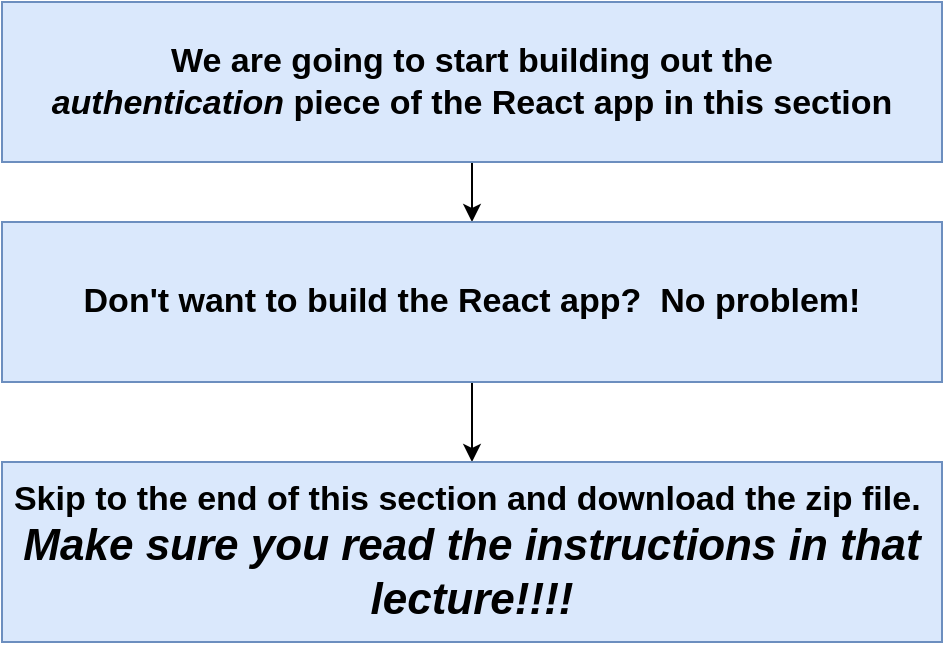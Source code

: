 <mxfile version="12.9.8" type="github" pages="5">
  <diagram id="edJ9AZm4-Rsh3tBSnPvG" name="01 - note">
    <mxGraphModel dx="751" dy="370" grid="1" gridSize="10" guides="1" tooltips="1" connect="1" arrows="1" fold="1" page="1" pageScale="1" pageWidth="1920" pageHeight="1200" math="0" shadow="0">
      <root>
        <mxCell id="mCJGzE72MrZ9HBQ7w_dw-0" />
        <mxCell id="mCJGzE72MrZ9HBQ7w_dw-1" parent="mCJGzE72MrZ9HBQ7w_dw-0" />
        <mxCell id="mCJGzE72MrZ9HBQ7w_dw-4" style="edgeStyle=orthogonalEdgeStyle;rounded=0;orthogonalLoop=1;jettySize=auto;html=1;exitX=0.5;exitY=1;exitDx=0;exitDy=0;fontSize=17;" edge="1" parent="mCJGzE72MrZ9HBQ7w_dw-1" source="mCJGzE72MrZ9HBQ7w_dw-2" target="mCJGzE72MrZ9HBQ7w_dw-3">
          <mxGeometry relative="1" as="geometry" />
        </mxCell>
        <mxCell id="mCJGzE72MrZ9HBQ7w_dw-2" value="We are going to start building out the &lt;i style=&quot;font-size: 17px;&quot;&gt;authentication&lt;/i&gt;&amp;nbsp;piece of the React app in this section" style="rounded=0;whiteSpace=wrap;html=1;fillColor=#dae8fc;strokeColor=#6c8ebf;fontStyle=1;fontSize=17;" vertex="1" parent="mCJGzE72MrZ9HBQ7w_dw-1">
          <mxGeometry x="540" y="140" width="470" height="80" as="geometry" />
        </mxCell>
        <mxCell id="mCJGzE72MrZ9HBQ7w_dw-6" style="edgeStyle=orthogonalEdgeStyle;rounded=0;orthogonalLoop=1;jettySize=auto;html=1;exitX=0.5;exitY=1;exitDx=0;exitDy=0;fontSize=17;" edge="1" parent="mCJGzE72MrZ9HBQ7w_dw-1" source="mCJGzE72MrZ9HBQ7w_dw-3" target="mCJGzE72MrZ9HBQ7w_dw-5">
          <mxGeometry relative="1" as="geometry" />
        </mxCell>
        <mxCell id="mCJGzE72MrZ9HBQ7w_dw-3" value="Don&#39;t want to build the React app?&amp;nbsp; No problem!" style="rounded=0;whiteSpace=wrap;html=1;fillColor=#dae8fc;strokeColor=#6c8ebf;fontStyle=1;fontSize=17;" vertex="1" parent="mCJGzE72MrZ9HBQ7w_dw-1">
          <mxGeometry x="540" y="250" width="470" height="80" as="geometry" />
        </mxCell>
        <mxCell id="mCJGzE72MrZ9HBQ7w_dw-5" value="Skip to the end of this section and download the zip file.&amp;nbsp; &lt;i&gt;&lt;font style=&quot;font-size: 22px&quot;&gt;Make sure you read the instructions in that lecture!!!!&lt;/font&gt;&lt;/i&gt;" style="rounded=0;whiteSpace=wrap;html=1;fillColor=#dae8fc;strokeColor=#6c8ebf;fontStyle=1;fontSize=17;" vertex="1" parent="mCJGzE72MrZ9HBQ7w_dw-1">
          <mxGeometry x="540" y="370" width="470" height="90" as="geometry" />
        </mxCell>
      </root>
    </mxGraphModel>
  </diagram>
  <diagram id="FHGRCvATMDRIMBuvAGX3" name="01 - client">
    <mxGraphModel dx="1036" dy="510" grid="1" gridSize="10" guides="1" tooltips="1" connect="1" arrows="1" fold="1" page="1" pageScale="1" pageWidth="1920" pageHeight="1200" math="0" shadow="0">
      <root>
        <mxCell id="0" />
        <mxCell id="1" parent="0" />
        <mxCell id="qvBDE1QiEwIdOmbbvgl6-10" value="" style="strokeWidth=1;shadow=0;dashed=0;align=center;html=1;shape=mxgraph.mockup.containers.browserWindow;rSize=0;strokeColor=#666666;strokeColor2=#008cff;strokeColor3=#c4c4c4;mainText=,;recursiveResize=0;fontSize=16;" vertex="1" parent="1">
          <mxGeometry x="510" y="190" width="450" height="350" as="geometry" />
        </mxCell>
        <mxCell id="qvBDE1QiEwIdOmbbvgl6-11" value="Page 1" style="strokeWidth=1;shadow=0;dashed=0;align=center;html=1;shape=mxgraph.mockup.containers.anchor;fontSize=17;fontColor=#666666;align=left;" vertex="1" parent="qvBDE1QiEwIdOmbbvgl6-10">
          <mxGeometry x="60" y="12" width="110" height="26" as="geometry" />
        </mxCell>
        <mxCell id="qvBDE1QiEwIdOmbbvgl6-12" value="" style="strokeWidth=1;shadow=0;dashed=0;align=center;html=1;shape=mxgraph.mockup.containers.anchor;rSize=0;fontSize=17;fontColor=#666666;align=left;" vertex="1" parent="qvBDE1QiEwIdOmbbvgl6-10">
          <mxGeometry x="130" y="60" width="250" height="26" as="geometry" />
        </mxCell>
        <mxCell id="qvBDE1QiEwIdOmbbvgl6-13" value="" style="rounded=0;whiteSpace=wrap;html=1;fontSize=16;" vertex="1" parent="qvBDE1QiEwIdOmbbvgl6-10">
          <mxGeometry y="110" width="450" height="40" as="geometry" />
        </mxCell>
        <mxCell id="qvBDE1QiEwIdOmbbvgl6-14" value="GitTix" style="text;html=1;strokeColor=none;fillColor=none;align=center;verticalAlign=middle;whiteSpace=wrap;rounded=0;fontSize=16;" vertex="1" parent="qvBDE1QiEwIdOmbbvgl6-10">
          <mxGeometry x="20" y="120" width="40" height="20" as="geometry" />
        </mxCell>
        <mxCell id="qvBDE1QiEwIdOmbbvgl6-15" value="Sign In" style="text;html=1;strokeColor=none;fillColor=none;align=center;verticalAlign=middle;whiteSpace=wrap;rounded=0;fontSize=16;" vertex="1" parent="qvBDE1QiEwIdOmbbvgl6-10">
          <mxGeometry x="360" y="120" width="70" height="20" as="geometry" />
        </mxCell>
        <mxCell id="qvBDE1QiEwIdOmbbvgl6-16" value="Sign Up" style="text;html=1;strokeColor=none;fillColor=none;align=center;verticalAlign=middle;whiteSpace=wrap;rounded=0;fontSize=16;" vertex="1" parent="qvBDE1QiEwIdOmbbvgl6-10">
          <mxGeometry x="280" y="120" width="70" height="20" as="geometry" />
        </mxCell>
        <mxCell id="qvBDE1QiEwIdOmbbvgl6-17" value="Email" style="text;html=1;strokeColor=none;fillColor=none;align=left;verticalAlign=middle;whiteSpace=wrap;rounded=0;fontSize=14;fontStyle=1" vertex="1" parent="qvBDE1QiEwIdOmbbvgl6-10">
          <mxGeometry x="20" y="190" width="40" height="20" as="geometry" />
        </mxCell>
        <mxCell id="qvBDE1QiEwIdOmbbvgl6-18" value="Password" style="text;html=1;strokeColor=none;fillColor=none;align=left;verticalAlign=middle;whiteSpace=wrap;rounded=0;fontSize=14;fontStyle=1" vertex="1" parent="qvBDE1QiEwIdOmbbvgl6-10">
          <mxGeometry x="20" y="245" width="40" height="20" as="geometry" />
        </mxCell>
        <mxCell id="qvBDE1QiEwIdOmbbvgl6-19" value="" style="rounded=0;whiteSpace=wrap;html=1;fontSize=14;align=left;" vertex="1" parent="qvBDE1QiEwIdOmbbvgl6-10">
          <mxGeometry x="20" y="210" width="190" height="25" as="geometry" />
        </mxCell>
        <mxCell id="qvBDE1QiEwIdOmbbvgl6-20" value="" style="rounded=0;whiteSpace=wrap;html=1;fontSize=14;align=left;" vertex="1" parent="qvBDE1QiEwIdOmbbvgl6-10">
          <mxGeometry x="20" y="265" width="190" height="25" as="geometry" />
        </mxCell>
        <mxCell id="qvBDE1QiEwIdOmbbvgl6-21" value="Sign Up" style="text;html=1;strokeColor=none;fillColor=none;align=left;verticalAlign=middle;whiteSpace=wrap;rounded=0;fontSize=19;fontStyle=1" vertex="1" parent="qvBDE1QiEwIdOmbbvgl6-10">
          <mxGeometry x="20" y="155" width="170" height="35" as="geometry" />
        </mxCell>
        <mxCell id="qvBDE1QiEwIdOmbbvgl6-22" value="Submit" style="rounded=1;whiteSpace=wrap;html=1;fontSize=14;align=center;fontStyle=1" vertex="1" parent="qvBDE1QiEwIdOmbbvgl6-10">
          <mxGeometry x="20" y="300" width="90" height="30" as="geometry" />
        </mxCell>
        <mxCell id="qvBDE1QiEwIdOmbbvgl6-23" value="" style="strokeWidth=1;shadow=0;dashed=0;align=center;html=1;shape=mxgraph.mockup.containers.browserWindow;rSize=0;strokeColor=#666666;strokeColor2=#008cff;strokeColor3=#c4c4c4;mainText=,;recursiveResize=0;fontSize=16;" vertex="1" parent="1">
          <mxGeometry x="980" y="190" width="450" height="350" as="geometry" />
        </mxCell>
        <mxCell id="qvBDE1QiEwIdOmbbvgl6-24" value="Page 1" style="strokeWidth=1;shadow=0;dashed=0;align=center;html=1;shape=mxgraph.mockup.containers.anchor;fontSize=17;fontColor=#666666;align=left;" vertex="1" parent="qvBDE1QiEwIdOmbbvgl6-23">
          <mxGeometry x="60" y="12" width="110" height="26" as="geometry" />
        </mxCell>
        <mxCell id="qvBDE1QiEwIdOmbbvgl6-25" value="" style="strokeWidth=1;shadow=0;dashed=0;align=center;html=1;shape=mxgraph.mockup.containers.anchor;rSize=0;fontSize=17;fontColor=#666666;align=left;" vertex="1" parent="qvBDE1QiEwIdOmbbvgl6-23">
          <mxGeometry x="130" y="60" width="250" height="26" as="geometry" />
        </mxCell>
        <mxCell id="qvBDE1QiEwIdOmbbvgl6-26" value="" style="rounded=0;whiteSpace=wrap;html=1;fontSize=16;" vertex="1" parent="qvBDE1QiEwIdOmbbvgl6-23">
          <mxGeometry y="110" width="450" height="40" as="geometry" />
        </mxCell>
        <mxCell id="qvBDE1QiEwIdOmbbvgl6-27" value="GitTix" style="text;html=1;strokeColor=none;fillColor=none;align=center;verticalAlign=middle;whiteSpace=wrap;rounded=0;fontSize=16;" vertex="1" parent="qvBDE1QiEwIdOmbbvgl6-23">
          <mxGeometry x="20" y="120" width="40" height="20" as="geometry" />
        </mxCell>
        <mxCell id="qvBDE1QiEwIdOmbbvgl6-28" value="Sign In" style="text;html=1;strokeColor=none;fillColor=none;align=center;verticalAlign=middle;whiteSpace=wrap;rounded=0;fontSize=16;" vertex="1" parent="qvBDE1QiEwIdOmbbvgl6-23">
          <mxGeometry x="360" y="120" width="70" height="20" as="geometry" />
        </mxCell>
        <mxCell id="qvBDE1QiEwIdOmbbvgl6-29" value="Sign Up" style="text;html=1;strokeColor=none;fillColor=none;align=center;verticalAlign=middle;whiteSpace=wrap;rounded=0;fontSize=16;" vertex="1" parent="qvBDE1QiEwIdOmbbvgl6-23">
          <mxGeometry x="280" y="120" width="70" height="20" as="geometry" />
        </mxCell>
        <mxCell id="qvBDE1QiEwIdOmbbvgl6-30" value="Email" style="text;html=1;strokeColor=none;fillColor=none;align=left;verticalAlign=middle;whiteSpace=wrap;rounded=0;fontSize=14;fontStyle=1" vertex="1" parent="qvBDE1QiEwIdOmbbvgl6-23">
          <mxGeometry x="20" y="190" width="40" height="20" as="geometry" />
        </mxCell>
        <mxCell id="qvBDE1QiEwIdOmbbvgl6-31" value="Password" style="text;html=1;strokeColor=none;fillColor=none;align=left;verticalAlign=middle;whiteSpace=wrap;rounded=0;fontSize=14;fontStyle=1" vertex="1" parent="qvBDE1QiEwIdOmbbvgl6-23">
          <mxGeometry x="20" y="245" width="40" height="20" as="geometry" />
        </mxCell>
        <mxCell id="qvBDE1QiEwIdOmbbvgl6-32" value="" style="rounded=0;whiteSpace=wrap;html=1;fontSize=14;align=left;" vertex="1" parent="qvBDE1QiEwIdOmbbvgl6-23">
          <mxGeometry x="20" y="210" width="190" height="25" as="geometry" />
        </mxCell>
        <mxCell id="qvBDE1QiEwIdOmbbvgl6-33" value="" style="rounded=0;whiteSpace=wrap;html=1;fontSize=14;align=left;" vertex="1" parent="qvBDE1QiEwIdOmbbvgl6-23">
          <mxGeometry x="20" y="265" width="190" height="25" as="geometry" />
        </mxCell>
        <mxCell id="qvBDE1QiEwIdOmbbvgl6-34" value="Sign In" style="text;html=1;strokeColor=none;fillColor=none;align=left;verticalAlign=middle;whiteSpace=wrap;rounded=0;fontSize=19;fontStyle=1" vertex="1" parent="qvBDE1QiEwIdOmbbvgl6-23">
          <mxGeometry x="20" y="155" width="170" height="35" as="geometry" />
        </mxCell>
        <mxCell id="qvBDE1QiEwIdOmbbvgl6-35" value="Submit" style="rounded=1;whiteSpace=wrap;html=1;fontSize=14;align=center;fontStyle=1" vertex="1" parent="qvBDE1QiEwIdOmbbvgl6-23">
          <mxGeometry x="20" y="300" width="90" height="30" as="geometry" />
        </mxCell>
        <mxCell id="qvBDE1QiEwIdOmbbvgl6-36" value="" style="strokeWidth=1;shadow=0;dashed=0;align=center;html=1;shape=mxgraph.mockup.containers.browserWindow;rSize=0;strokeColor=#666666;strokeColor2=#008cff;strokeColor3=#c4c4c4;mainText=,;recursiveResize=0;fontSize=16;" vertex="1" parent="1">
          <mxGeometry x="1450" y="190" width="450" height="350" as="geometry" />
        </mxCell>
        <mxCell id="qvBDE1QiEwIdOmbbvgl6-37" value="Page 1" style="strokeWidth=1;shadow=0;dashed=0;align=center;html=1;shape=mxgraph.mockup.containers.anchor;fontSize=17;fontColor=#666666;align=left;" vertex="1" parent="qvBDE1QiEwIdOmbbvgl6-36">
          <mxGeometry x="60" y="12" width="110" height="26" as="geometry" />
        </mxCell>
        <mxCell id="qvBDE1QiEwIdOmbbvgl6-38" value="" style="strokeWidth=1;shadow=0;dashed=0;align=center;html=1;shape=mxgraph.mockup.containers.anchor;rSize=0;fontSize=17;fontColor=#666666;align=left;" vertex="1" parent="qvBDE1QiEwIdOmbbvgl6-36">
          <mxGeometry x="130" y="60" width="250" height="26" as="geometry" />
        </mxCell>
        <mxCell id="qvBDE1QiEwIdOmbbvgl6-39" value="" style="rounded=0;whiteSpace=wrap;html=1;fontSize=16;" vertex="1" parent="qvBDE1QiEwIdOmbbvgl6-36">
          <mxGeometry y="110" width="450" height="40" as="geometry" />
        </mxCell>
        <mxCell id="qvBDE1QiEwIdOmbbvgl6-40" value="GitTix" style="text;html=1;strokeColor=none;fillColor=none;align=center;verticalAlign=middle;whiteSpace=wrap;rounded=0;fontSize=16;" vertex="1" parent="qvBDE1QiEwIdOmbbvgl6-36">
          <mxGeometry x="20" y="120" width="40" height="20" as="geometry" />
        </mxCell>
        <mxCell id="qvBDE1QiEwIdOmbbvgl6-41" value="Sign Out" style="text;html=1;strokeColor=none;fillColor=none;align=center;verticalAlign=middle;whiteSpace=wrap;rounded=0;fontSize=16;" vertex="1" parent="qvBDE1QiEwIdOmbbvgl6-36">
          <mxGeometry x="360" y="120" width="70" height="20" as="geometry" />
        </mxCell>
        <mxCell id="qvBDE1QiEwIdOmbbvgl6-43" value="You are signed in" style="text;html=1;strokeColor=none;fillColor=none;align=left;verticalAlign=middle;whiteSpace=wrap;rounded=0;fontSize=19;fontStyle=1" vertex="1" parent="qvBDE1QiEwIdOmbbvgl6-36">
          <mxGeometry x="20" y="165" width="170" height="20" as="geometry" />
        </mxCell>
        <mxCell id="qvBDE1QiEwIdOmbbvgl6-93" value="" style="strokeWidth=1;shadow=0;dashed=0;align=center;html=1;shape=mxgraph.mockup.containers.browserWindow;rSize=0;strokeColor=#666666;strokeColor2=#008cff;strokeColor3=#c4c4c4;mainText=,;recursiveResize=0;fontSize=16;" vertex="1" parent="1">
          <mxGeometry x="50" y="190" width="450" height="350" as="geometry" />
        </mxCell>
        <mxCell id="qvBDE1QiEwIdOmbbvgl6-94" value="Page 1" style="strokeWidth=1;shadow=0;dashed=0;align=center;html=1;shape=mxgraph.mockup.containers.anchor;fontSize=17;fontColor=#666666;align=left;" vertex="1" parent="qvBDE1QiEwIdOmbbvgl6-93">
          <mxGeometry x="60" y="12" width="110" height="26" as="geometry" />
        </mxCell>
        <mxCell id="qvBDE1QiEwIdOmbbvgl6-95" value="" style="strokeWidth=1;shadow=0;dashed=0;align=center;html=1;shape=mxgraph.mockup.containers.anchor;rSize=0;fontSize=17;fontColor=#666666;align=left;" vertex="1" parent="qvBDE1QiEwIdOmbbvgl6-93">
          <mxGeometry x="130" y="60" width="250" height="26" as="geometry" />
        </mxCell>
        <mxCell id="qvBDE1QiEwIdOmbbvgl6-96" value="" style="rounded=0;whiteSpace=wrap;html=1;fontSize=16;" vertex="1" parent="qvBDE1QiEwIdOmbbvgl6-93">
          <mxGeometry y="110" width="450" height="40" as="geometry" />
        </mxCell>
        <mxCell id="qvBDE1QiEwIdOmbbvgl6-97" value="GitTix" style="text;html=1;strokeColor=none;fillColor=none;align=center;verticalAlign=middle;whiteSpace=wrap;rounded=0;fontSize=16;" vertex="1" parent="qvBDE1QiEwIdOmbbvgl6-93">
          <mxGeometry x="20" y="120" width="40" height="20" as="geometry" />
        </mxCell>
        <mxCell id="qvBDE1QiEwIdOmbbvgl6-98" value="Sign In" style="text;html=1;strokeColor=none;fillColor=none;align=center;verticalAlign=middle;whiteSpace=wrap;rounded=0;fontSize=16;" vertex="1" parent="qvBDE1QiEwIdOmbbvgl6-93">
          <mxGeometry x="360" y="120" width="70" height="20" as="geometry" />
        </mxCell>
        <mxCell id="qvBDE1QiEwIdOmbbvgl6-99" value="Sign Up" style="text;html=1;strokeColor=none;fillColor=none;align=center;verticalAlign=middle;whiteSpace=wrap;rounded=0;fontSize=16;" vertex="1" parent="qvBDE1QiEwIdOmbbvgl6-93">
          <mxGeometry x="280" y="120" width="70" height="20" as="geometry" />
        </mxCell>
        <mxCell id="qvBDE1QiEwIdOmbbvgl6-104" value="You are not signed in" style="text;html=1;strokeColor=none;fillColor=none;align=left;verticalAlign=middle;whiteSpace=wrap;rounded=0;fontSize=19;fontStyle=1" vertex="1" parent="qvBDE1QiEwIdOmbbvgl6-93">
          <mxGeometry x="20" y="155" width="270" height="35" as="geometry" />
        </mxCell>
      </root>
    </mxGraphModel>
  </diagram>
  <diagram id="Vn1XtZ_x-dNDzHAX8xB6" name="04 - trad">
    <mxGraphModel dx="1113" dy="547" grid="1" gridSize="10" guides="1" tooltips="1" connect="1" arrows="1" fold="1" page="1" pageScale="1" pageWidth="1920" pageHeight="1200" math="0" shadow="0">
      <root>
        <mxCell id="2bFGDn3wjoXoDoZjn42_-0" />
        <mxCell id="2bFGDn3wjoXoDoZjn42_-1" parent="2bFGDn3wjoXoDoZjn42_-0" />
        <mxCell id="2bFGDn3wjoXoDoZjn42_-2" value="Client" style="rounded=0;whiteSpace=wrap;html=1;fillColor=#f5f5f5;strokeColor=#666666;fontColor=#333333;fontStyle=1;fontSize=19;" vertex="1" parent="2bFGDn3wjoXoDoZjn42_-1">
          <mxGeometry x="870" y="260" width="190" height="35" as="geometry" />
        </mxCell>
        <mxCell id="2bFGDn3wjoXoDoZjn42_-3" value="" style="rounded=0;whiteSpace=wrap;html=1;fillColor=#f5f5f5;strokeColor=#666666;fontColor=#333333;fontStyle=1;fontSize=19;" vertex="1" parent="2bFGDn3wjoXoDoZjn42_-1">
          <mxGeometry x="870" y="295" width="190" height="305" as="geometry" />
        </mxCell>
        <mxCell id="2bFGDn3wjoXoDoZjn42_-4" value="Normal React App" style="rounded=0;whiteSpace=wrap;html=1;fontSize=15;fontStyle=1" vertex="1" parent="2bFGDn3wjoXoDoZjn42_-1">
          <mxGeometry x="900" y="390" width="130" height="90" as="geometry" />
        </mxCell>
        <mxCell id="2bFGDn3wjoXoDoZjn42_-5" value="" style="endArrow=classic;html=1;fontSize=15;" edge="1" parent="2bFGDn3wjoXoDoZjn42_-1">
          <mxGeometry width="50" height="50" relative="1" as="geometry">
            <mxPoint x="660" y="325" as="sourcePoint" />
            <mxPoint x="870" y="325" as="targetPoint" />
          </mxGeometry>
        </mxCell>
        <mxCell id="2bFGDn3wjoXoDoZjn42_-6" value="Request" style="rounded=0;whiteSpace=wrap;html=1;fontSize=15;fillColor=#dae8fc;strokeColor=#6c8ebf;fontStyle=1" vertex="1" parent="2bFGDn3wjoXoDoZjn42_-1">
          <mxGeometry x="694" y="265" width="146" height="30" as="geometry" />
        </mxCell>
        <mxCell id="2bFGDn3wjoXoDoZjn42_-7" value="" style="endArrow=classic;html=1;fontSize=15;" edge="1" parent="2bFGDn3wjoXoDoZjn42_-1">
          <mxGeometry width="50" height="50" relative="1" as="geometry">
            <mxPoint x="870" y="340.26" as="sourcePoint" />
            <mxPoint x="660" y="340" as="targetPoint" />
          </mxGeometry>
        </mxCell>
        <mxCell id="2bFGDn3wjoXoDoZjn42_-8" value="Response" style="rounded=0;whiteSpace=wrap;html=1;fontSize=15;fillColor=#dae8fc;strokeColor=#6c8ebf;fontStyle=1" vertex="1" parent="2bFGDn3wjoXoDoZjn42_-1">
          <mxGeometry x="694" y="340.26" width="150" height="30" as="geometry" />
        </mxCell>
        <mxCell id="2bFGDn3wjoXoDoZjn42_-9" value="HTML file with some script tags" style="rounded=0;whiteSpace=wrap;html=1;fontSize=15;fillColor=#dae8fc;strokeColor=#6c8ebf;" vertex="1" parent="2bFGDn3wjoXoDoZjn42_-1">
          <mxGeometry x="694" y="370.26" width="150" height="45" as="geometry" />
        </mxCell>
        <mxCell id="2bFGDn3wjoXoDoZjn42_-10" value="" style="strokeWidth=1;shadow=0;dashed=0;align=center;html=1;shape=mxgraph.mockup.containers.browserWindow;rSize=0;strokeColor=#666666;strokeColor2=#008cff;strokeColor3=#c4c4c4;mainText=,;recursiveResize=0;fontSize=29;" vertex="1" parent="2bFGDn3wjoXoDoZjn42_-1">
          <mxGeometry x="356" y="250" width="304" height="540" as="geometry" />
        </mxCell>
        <mxCell id="2bFGDn3wjoXoDoZjn42_-11" value="Page 1" style="strokeWidth=1;shadow=0;dashed=0;align=center;html=1;shape=mxgraph.mockup.containers.anchor;fontSize=17;fontColor=#666666;align=left;" vertex="1" parent="2bFGDn3wjoXoDoZjn42_-10">
          <mxGeometry x="60" y="12" width="110" height="26" as="geometry" />
        </mxCell>
        <mxCell id="2bFGDn3wjoXoDoZjn42_-12" value="ticketing.dev" style="strokeWidth=1;shadow=0;dashed=0;align=center;html=1;shape=mxgraph.mockup.containers.anchor;rSize=0;fontSize=17;fontColor=#666666;align=left;" vertex="1" parent="2bFGDn3wjoXoDoZjn42_-10">
          <mxGeometry x="130" y="60" width="250" height="26" as="geometry" />
        </mxCell>
        <mxCell id="2bFGDn3wjoXoDoZjn42_-13" value="&lt;span style=&quot;font-weight: normal&quot;&gt;GET ticketing.dev&lt;/span&gt;" style="rounded=0;whiteSpace=wrap;html=1;fontSize=15;fillColor=#dae8fc;strokeColor=#6c8ebf;fontStyle=1" vertex="1" parent="2bFGDn3wjoXoDoZjn42_-1">
          <mxGeometry x="694" y="295" width="146" height="30" as="geometry" />
        </mxCell>
        <mxCell id="2bFGDn3wjoXoDoZjn42_-14" value="" style="endArrow=classic;html=1;fontSize=15;" edge="1" parent="2bFGDn3wjoXoDoZjn42_-1">
          <mxGeometry width="50" height="50" relative="1" as="geometry">
            <mxPoint x="660" y="520" as="sourcePoint" />
            <mxPoint x="870" y="520" as="targetPoint" />
          </mxGeometry>
        </mxCell>
        <mxCell id="2bFGDn3wjoXoDoZjn42_-15" value="Request" style="rounded=0;whiteSpace=wrap;html=1;fontSize=15;fillColor=#dae8fc;strokeColor=#6c8ebf;fontStyle=1" vertex="1" parent="2bFGDn3wjoXoDoZjn42_-1">
          <mxGeometry x="694" y="460" width="146" height="30" as="geometry" />
        </mxCell>
        <mxCell id="2bFGDn3wjoXoDoZjn42_-16" value="&lt;span style=&quot;font-weight: normal&quot;&gt;I need JS files&lt;/span&gt;" style="rounded=0;whiteSpace=wrap;html=1;fontSize=15;fillColor=#dae8fc;strokeColor=#6c8ebf;fontStyle=1" vertex="1" parent="2bFGDn3wjoXoDoZjn42_-1">
          <mxGeometry x="694" y="490" width="146" height="30" as="geometry" />
        </mxCell>
        <mxCell id="2bFGDn3wjoXoDoZjn42_-17" value="" style="endArrow=classic;html=1;fontSize=15;" edge="1" parent="2bFGDn3wjoXoDoZjn42_-1">
          <mxGeometry width="50" height="50" relative="1" as="geometry">
            <mxPoint x="870" y="540.26" as="sourcePoint" />
            <mxPoint x="660" y="540" as="targetPoint" />
          </mxGeometry>
        </mxCell>
        <mxCell id="2bFGDn3wjoXoDoZjn42_-18" value="Response" style="rounded=0;whiteSpace=wrap;html=1;fontSize=15;fillColor=#dae8fc;strokeColor=#6c8ebf;fontStyle=1" vertex="1" parent="2bFGDn3wjoXoDoZjn42_-1">
          <mxGeometry x="694" y="540.26" width="150" height="30" as="geometry" />
        </mxCell>
        <mxCell id="2bFGDn3wjoXoDoZjn42_-19" value="JS Files" style="rounded=0;whiteSpace=wrap;html=1;fontSize=15;fillColor=#dae8fc;strokeColor=#6c8ebf;" vertex="1" parent="2bFGDn3wjoXoDoZjn42_-1">
          <mxGeometry x="694" y="570.26" width="150" height="29.74" as="geometry" />
        </mxCell>
        <mxCell id="2bFGDn3wjoXoDoZjn42_-20" value="" style="endArrow=classic;html=1;fontSize=15;" edge="1" parent="2bFGDn3wjoXoDoZjn42_-1">
          <mxGeometry width="50" height="50" relative="1" as="geometry">
            <mxPoint x="660" y="710" as="sourcePoint" />
            <mxPoint x="870" y="710" as="targetPoint" />
          </mxGeometry>
        </mxCell>
        <mxCell id="2bFGDn3wjoXoDoZjn42_-21" value="Request" style="rounded=0;whiteSpace=wrap;html=1;fontSize=15;fillColor=#dae8fc;strokeColor=#6c8ebf;fontStyle=1" vertex="1" parent="2bFGDn3wjoXoDoZjn42_-1">
          <mxGeometry x="694" y="650" width="146" height="30" as="geometry" />
        </mxCell>
        <mxCell id="2bFGDn3wjoXoDoZjn42_-22" value="&lt;span style=&quot;font-weight: normal&quot;&gt;I need data&lt;/span&gt;" style="rounded=0;whiteSpace=wrap;html=1;fontSize=15;fillColor=#dae8fc;strokeColor=#6c8ebf;fontStyle=1" vertex="1" parent="2bFGDn3wjoXoDoZjn42_-1">
          <mxGeometry x="694" y="680" width="146" height="30" as="geometry" />
        </mxCell>
        <mxCell id="2bFGDn3wjoXoDoZjn42_-23" value="" style="endArrow=classic;html=1;fontSize=15;" edge="1" parent="2bFGDn3wjoXoDoZjn42_-1">
          <mxGeometry width="50" height="50" relative="1" as="geometry">
            <mxPoint x="870" y="730.26" as="sourcePoint" />
            <mxPoint x="660" y="730" as="targetPoint" />
          </mxGeometry>
        </mxCell>
        <mxCell id="2bFGDn3wjoXoDoZjn42_-24" value="Response" style="rounded=0;whiteSpace=wrap;html=1;fontSize=15;fillColor=#dae8fc;strokeColor=#6c8ebf;fontStyle=1" vertex="1" parent="2bFGDn3wjoXoDoZjn42_-1">
          <mxGeometry x="694" y="730.26" width="150" height="30" as="geometry" />
        </mxCell>
        <mxCell id="2bFGDn3wjoXoDoZjn42_-25" value="Orders Data" style="rounded=0;whiteSpace=wrap;html=1;fontSize=15;fillColor=#dae8fc;strokeColor=#6c8ebf;" vertex="1" parent="2bFGDn3wjoXoDoZjn42_-1">
          <mxGeometry x="694" y="760.26" width="150" height="29.74" as="geometry" />
        </mxCell>
        <mxCell id="2bFGDn3wjoXoDoZjn42_-26" value="Orders Service" style="rounded=0;whiteSpace=wrap;html=1;fillColor=#f5f5f5;strokeColor=#666666;fontColor=#333333;fontStyle=1;fontSize=19;" vertex="1" parent="2bFGDn3wjoXoDoZjn42_-1">
          <mxGeometry x="870" y="670" width="190" height="35" as="geometry" />
        </mxCell>
        <mxCell id="2bFGDn3wjoXoDoZjn42_-27" value="" style="rounded=0;whiteSpace=wrap;html=1;fillColor=#f5f5f5;strokeColor=#666666;fontColor=#333333;fontStyle=1;fontSize=19;" vertex="1" parent="2bFGDn3wjoXoDoZjn42_-1">
          <mxGeometry x="870" y="705" width="190" height="60" as="geometry" />
        </mxCell>
        <mxCell id="2bFGDn3wjoXoDoZjn42_-28" value="Express" style="rounded=0;whiteSpace=wrap;html=1;fontSize=15;" vertex="1" parent="2bFGDn3wjoXoDoZjn42_-1">
          <mxGeometry x="900" y="710" width="130" height="50" as="geometry" />
        </mxCell>
      </root>
    </mxGraphModel>
  </diagram>
  <diagram id="_Q_HvAKNBjRP4u1qI95r" name="02 - ssr">
    <mxGraphModel dx="939" dy="462" grid="1" gridSize="10" guides="1" tooltips="1" connect="1" arrows="1" fold="1" page="1" pageScale="1" pageWidth="1920" pageHeight="1200" math="0" shadow="0">
      <root>
        <mxCell id="14vCdRyNFTfZvr1_5gJS-0" />
        <mxCell id="14vCdRyNFTfZvr1_5gJS-1" parent="14vCdRyNFTfZvr1_5gJS-0" />
        <mxCell id="14vCdRyNFTfZvr1_5gJS-22" value="" style="rounded=0;whiteSpace=wrap;html=1;fontSize=17;" vertex="1" parent="14vCdRyNFTfZvr1_5gJS-1">
          <mxGeometry x="855" y="200" width="445" height="288" as="geometry" />
        </mxCell>
        <mxCell id="14vCdRyNFTfZvr1_5gJS-2" value="Client" style="rounded=0;whiteSpace=wrap;html=1;fillColor=#f5f5f5;strokeColor=#666666;fontColor=#333333;fontStyle=1;fontSize=19;" vertex="1" parent="14vCdRyNFTfZvr1_5gJS-1">
          <mxGeometry x="870" y="260" width="120" height="35" as="geometry" />
        </mxCell>
        <mxCell id="14vCdRyNFTfZvr1_5gJS-3" style="edgeStyle=orthogonalEdgeStyle;rounded=0;orthogonalLoop=1;jettySize=auto;html=1;exitX=1;exitY=0.5;exitDx=0;exitDy=0;strokeColor=#000000;strokeWidth=1;fontSize=19;" edge="1" parent="14vCdRyNFTfZvr1_5gJS-1" source="14vCdRyNFTfZvr1_5gJS-5" target="14vCdRyNFTfZvr1_5gJS-17">
          <mxGeometry relative="1" as="geometry" />
        </mxCell>
        <mxCell id="14vCdRyNFTfZvr1_5gJS-4" style="edgeStyle=orthogonalEdgeStyle;rounded=0;orthogonalLoop=1;jettySize=auto;html=1;exitX=1;exitY=0.5;exitDx=0;exitDy=0;entryX=0;entryY=0.417;entryDx=0;entryDy=0;entryPerimeter=0;strokeColor=#000000;strokeWidth=1;fontSize=19;" edge="1" parent="14vCdRyNFTfZvr1_5gJS-1" source="14vCdRyNFTfZvr1_5gJS-5" target="14vCdRyNFTfZvr1_5gJS-20">
          <mxGeometry relative="1" as="geometry" />
        </mxCell>
        <mxCell id="14vCdRyNFTfZvr1_5gJS-5" value="" style="rounded=0;whiteSpace=wrap;html=1;fillColor=#f5f5f5;strokeColor=#666666;fontColor=#333333;fontStyle=1;fontSize=19;" vertex="1" parent="14vCdRyNFTfZvr1_5gJS-1">
          <mxGeometry x="870" y="295" width="120" height="115" as="geometry" />
        </mxCell>
        <mxCell id="14vCdRyNFTfZvr1_5gJS-6" value="Next JS" style="rounded=0;whiteSpace=wrap;html=1;fontSize=15;fontStyle=1" vertex="1" parent="14vCdRyNFTfZvr1_5gJS-1">
          <mxGeometry x="885" y="310.26" width="90" height="90" as="geometry" />
        </mxCell>
        <mxCell id="14vCdRyNFTfZvr1_5gJS-7" value="" style="endArrow=classic;html=1;fontSize=15;" edge="1" parent="14vCdRyNFTfZvr1_5gJS-1">
          <mxGeometry width="50" height="50" relative="1" as="geometry">
            <mxPoint x="660" y="325" as="sourcePoint" />
            <mxPoint x="870" y="325" as="targetPoint" />
          </mxGeometry>
        </mxCell>
        <mxCell id="14vCdRyNFTfZvr1_5gJS-8" value="Request" style="rounded=0;whiteSpace=wrap;html=1;fontSize=15;fillColor=#dae8fc;strokeColor=#6c8ebf;fontStyle=1" vertex="1" parent="14vCdRyNFTfZvr1_5gJS-1">
          <mxGeometry x="694" y="265" width="146" height="30" as="geometry" />
        </mxCell>
        <mxCell id="14vCdRyNFTfZvr1_5gJS-9" value="" style="endArrow=classic;html=1;fontSize=15;" edge="1" parent="14vCdRyNFTfZvr1_5gJS-1">
          <mxGeometry width="50" height="50" relative="1" as="geometry">
            <mxPoint x="870" y="340.26" as="sourcePoint" />
            <mxPoint x="660" y="340" as="targetPoint" />
          </mxGeometry>
        </mxCell>
        <mxCell id="14vCdRyNFTfZvr1_5gJS-10" value="Response" style="rounded=0;whiteSpace=wrap;html=1;fontSize=15;fillColor=#dae8fc;strokeColor=#6c8ebf;fontStyle=1" vertex="1" parent="14vCdRyNFTfZvr1_5gJS-1">
          <mxGeometry x="694" y="340.26" width="150" height="30" as="geometry" />
        </mxCell>
        <mxCell id="14vCdRyNFTfZvr1_5gJS-11" value="Fully rendered HTML file with content" style="rounded=0;whiteSpace=wrap;html=1;fontSize=19;fillColor=#dae8fc;strokeColor=#6c8ebf;fontStyle=1" vertex="1" parent="14vCdRyNFTfZvr1_5gJS-1">
          <mxGeometry x="694" y="370.26" width="150" height="89.74" as="geometry" />
        </mxCell>
        <mxCell id="14vCdRyNFTfZvr1_5gJS-12" value="" style="strokeWidth=1;shadow=0;dashed=0;align=center;html=1;shape=mxgraph.mockup.containers.browserWindow;rSize=0;strokeColor=#666666;strokeColor2=#008cff;strokeColor3=#c4c4c4;mainText=,;recursiveResize=0;fontSize=29;" vertex="1" parent="14vCdRyNFTfZvr1_5gJS-1">
          <mxGeometry x="356" y="250" width="304" height="230" as="geometry" />
        </mxCell>
        <mxCell id="14vCdRyNFTfZvr1_5gJS-13" value="Page 1" style="strokeWidth=1;shadow=0;dashed=0;align=center;html=1;shape=mxgraph.mockup.containers.anchor;fontSize=17;fontColor=#666666;align=left;" vertex="1" parent="14vCdRyNFTfZvr1_5gJS-12">
          <mxGeometry x="60" y="12" width="110" height="26" as="geometry" />
        </mxCell>
        <mxCell id="14vCdRyNFTfZvr1_5gJS-14" value="ticketing.dev" style="strokeWidth=1;shadow=0;dashed=0;align=center;html=1;shape=mxgraph.mockup.containers.anchor;rSize=0;fontSize=17;fontColor=#666666;align=left;" vertex="1" parent="14vCdRyNFTfZvr1_5gJS-12">
          <mxGeometry x="130" y="60" width="250" height="26" as="geometry" />
        </mxCell>
        <mxCell id="14vCdRyNFTfZvr1_5gJS-15" value="&lt;span style=&quot;font-weight: normal&quot;&gt;GET ticketing.dev&lt;/span&gt;" style="rounded=0;whiteSpace=wrap;html=1;fontSize=15;fillColor=#dae8fc;strokeColor=#6c8ebf;fontStyle=1" vertex="1" parent="14vCdRyNFTfZvr1_5gJS-1">
          <mxGeometry x="694" y="295" width="146" height="30" as="geometry" />
        </mxCell>
        <mxCell id="14vCdRyNFTfZvr1_5gJS-16" value="Orders Service" style="rounded=0;whiteSpace=wrap;html=1;fillColor=#f5f5f5;strokeColor=#666666;fontColor=#333333;fontStyle=1;fontSize=19;" vertex="1" parent="14vCdRyNFTfZvr1_5gJS-1">
          <mxGeometry x="1080" y="230" width="190" height="35" as="geometry" />
        </mxCell>
        <mxCell id="14vCdRyNFTfZvr1_5gJS-17" value="" style="rounded=0;whiteSpace=wrap;html=1;fillColor=#f5f5f5;strokeColor=#666666;fontColor=#333333;fontStyle=1;fontSize=19;" vertex="1" parent="14vCdRyNFTfZvr1_5gJS-1">
          <mxGeometry x="1080" y="265" width="190" height="60" as="geometry" />
        </mxCell>
        <mxCell id="14vCdRyNFTfZvr1_5gJS-18" value="Express + express-validator" style="rounded=0;whiteSpace=wrap;html=1;fontSize=15;" vertex="1" parent="14vCdRyNFTfZvr1_5gJS-1">
          <mxGeometry x="1110" y="270" width="130" height="50" as="geometry" />
        </mxCell>
        <mxCell id="14vCdRyNFTfZvr1_5gJS-19" value="Ticketing Service" style="rounded=0;whiteSpace=wrap;html=1;fillColor=#f5f5f5;strokeColor=#666666;fontColor=#333333;fontStyle=1;fontSize=19;" vertex="1" parent="14vCdRyNFTfZvr1_5gJS-1">
          <mxGeometry x="1080" y="350" width="190" height="35" as="geometry" />
        </mxCell>
        <mxCell id="14vCdRyNFTfZvr1_5gJS-20" value="" style="rounded=0;whiteSpace=wrap;html=1;fillColor=#f5f5f5;strokeColor=#666666;fontColor=#333333;fontStyle=1;fontSize=19;" vertex="1" parent="14vCdRyNFTfZvr1_5gJS-1">
          <mxGeometry x="1080" y="385" width="190" height="60" as="geometry" />
        </mxCell>
        <mxCell id="14vCdRyNFTfZvr1_5gJS-21" value="Express + express-validator" style="rounded=0;whiteSpace=wrap;html=1;fontSize=15;" vertex="1" parent="14vCdRyNFTfZvr1_5gJS-1">
          <mxGeometry x="1110" y="390" width="130" height="50" as="geometry" />
        </mxCell>
      </root>
    </mxGraphModel>
  </diagram>
  <diagram id="wPUwezyZgICScTmz4Ksl" name="05 - ts">
    <mxGraphModel dx="715" dy="352" grid="1" gridSize="10" guides="1" tooltips="1" connect="1" arrows="1" fold="1" page="1" pageScale="1" pageWidth="1920" pageHeight="1200" math="0" shadow="0">
      <root>
        <mxCell id="O8axpoZWrFnDQ6jUxPSb-0" />
        <mxCell id="O8axpoZWrFnDQ6jUxPSb-1" parent="O8axpoZWrFnDQ6jUxPSb-0" />
        <mxCell id="I6bEowx0W1UGZ6hVa_tE-0" style="edgeStyle=orthogonalEdgeStyle;rounded=0;orthogonalLoop=1;jettySize=auto;html=1;exitX=0.5;exitY=1;exitDx=0;exitDy=0;fontSize=17;" edge="1" parent="O8axpoZWrFnDQ6jUxPSb-1" source="I6bEowx0W1UGZ6hVa_tE-1" target="I6bEowx0W1UGZ6hVa_tE-2">
          <mxGeometry relative="1" as="geometry" />
        </mxCell>
        <mxCell id="I6bEowx0W1UGZ6hVa_tE-1" value="We will be writing the Next app using Javascript, not Typescript" style="rounded=0;whiteSpace=wrap;html=1;fillColor=#dae8fc;strokeColor=#6c8ebf;fontStyle=1;fontSize=17;" vertex="1" parent="O8axpoZWrFnDQ6jUxPSb-1">
          <mxGeometry x="330" y="220" width="470" height="80" as="geometry" />
        </mxCell>
        <mxCell id="I6bEowx0W1UGZ6hVa_tE-2" value="It would be normally be beneficial to use TS, but this app in particular would need a lot of extra TS stuff written out for little benefit" style="rounded=0;whiteSpace=wrap;html=1;fillColor=#dae8fc;strokeColor=#6c8ebf;fontStyle=1;fontSize=17;" vertex="1" parent="O8axpoZWrFnDQ6jUxPSb-1">
          <mxGeometry x="330" y="330" width="470" height="80" as="geometry" />
        </mxCell>
      </root>
    </mxGraphModel>
  </diagram>
</mxfile>
